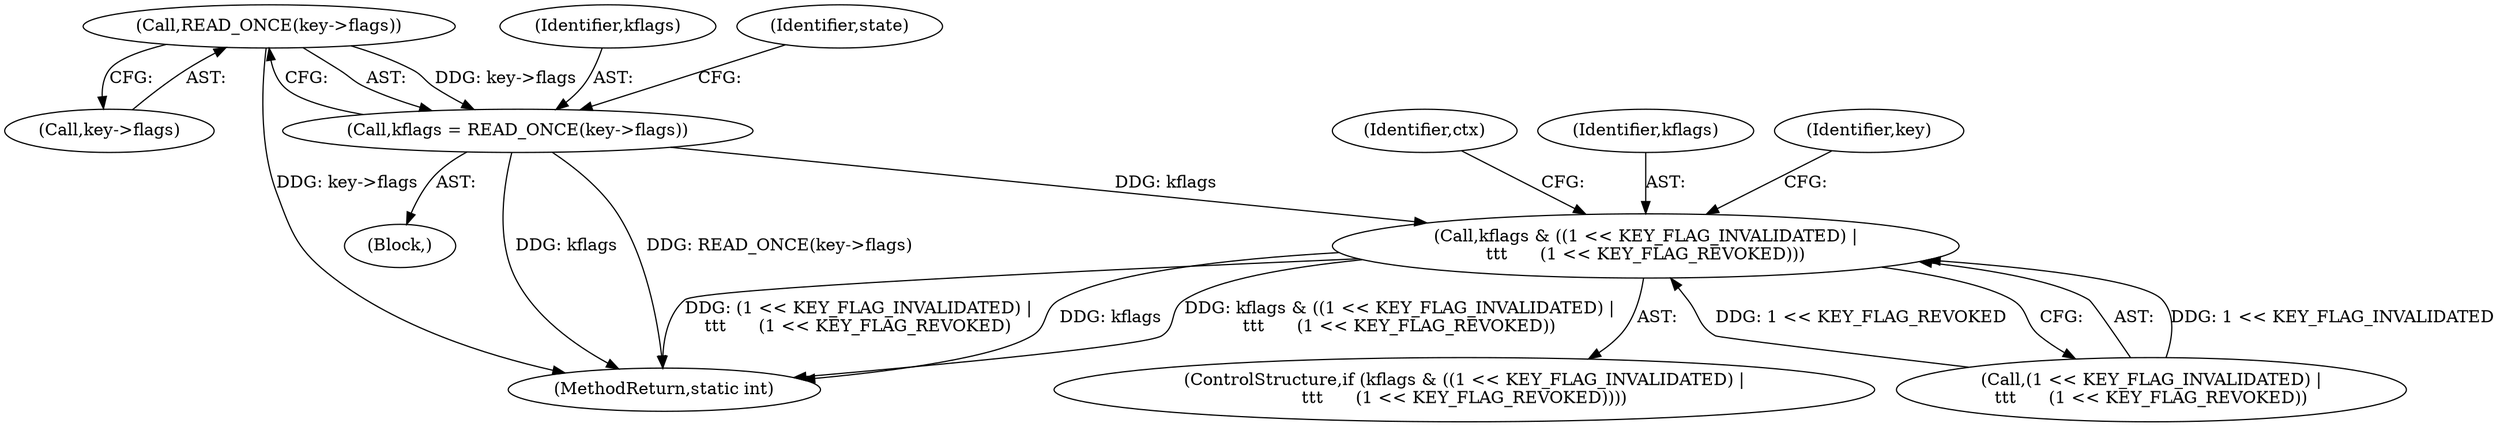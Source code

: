 digraph "0_linux_363b02dab09b3226f3bd1420dad9c72b79a42a76_11@pointer" {
"1000122" [label="(Call,READ_ONCE(key->flags))"];
"1000120" [label="(Call,kflags = READ_ONCE(key->flags))"];
"1000161" [label="(Call,kflags & ((1 << KEY_FLAG_INVALIDATED) |\n\t\t\t      (1 << KEY_FLAG_REVOKED)))"];
"1000173" [label="(Identifier,ctx)"];
"1000162" [label="(Identifier,kflags)"];
"1000123" [label="(Call,key->flags)"];
"1000122" [label="(Call,READ_ONCE(key->flags))"];
"1000163" [label="(Call,(1 << KEY_FLAG_INVALIDATED) |\n\t\t\t      (1 << KEY_FLAG_REVOKED))"];
"1000109" [label="(Block,)"];
"1000121" [label="(Identifier,kflags)"];
"1000187" [label="(Identifier,key)"];
"1000308" [label="(MethodReturn,static int)"];
"1000160" [label="(ControlStructure,if (kflags & ((1 << KEY_FLAG_INVALIDATED) |\n\t\t\t      (1 << KEY_FLAG_REVOKED))))"];
"1000128" [label="(Identifier,state)"];
"1000161" [label="(Call,kflags & ((1 << KEY_FLAG_INVALIDATED) |\n\t\t\t      (1 << KEY_FLAG_REVOKED)))"];
"1000120" [label="(Call,kflags = READ_ONCE(key->flags))"];
"1000122" -> "1000120"  [label="AST: "];
"1000122" -> "1000123"  [label="CFG: "];
"1000123" -> "1000122"  [label="AST: "];
"1000120" -> "1000122"  [label="CFG: "];
"1000122" -> "1000308"  [label="DDG: key->flags"];
"1000122" -> "1000120"  [label="DDG: key->flags"];
"1000120" -> "1000109"  [label="AST: "];
"1000121" -> "1000120"  [label="AST: "];
"1000128" -> "1000120"  [label="CFG: "];
"1000120" -> "1000308"  [label="DDG: kflags"];
"1000120" -> "1000308"  [label="DDG: READ_ONCE(key->flags)"];
"1000120" -> "1000161"  [label="DDG: kflags"];
"1000161" -> "1000160"  [label="AST: "];
"1000161" -> "1000163"  [label="CFG: "];
"1000162" -> "1000161"  [label="AST: "];
"1000163" -> "1000161"  [label="AST: "];
"1000173" -> "1000161"  [label="CFG: "];
"1000187" -> "1000161"  [label="CFG: "];
"1000161" -> "1000308"  [label="DDG: (1 << KEY_FLAG_INVALIDATED) |\n\t\t\t      (1 << KEY_FLAG_REVOKED)"];
"1000161" -> "1000308"  [label="DDG: kflags"];
"1000161" -> "1000308"  [label="DDG: kflags & ((1 << KEY_FLAG_INVALIDATED) |\n\t\t\t      (1 << KEY_FLAG_REVOKED))"];
"1000163" -> "1000161"  [label="DDG: 1 << KEY_FLAG_INVALIDATED"];
"1000163" -> "1000161"  [label="DDG: 1 << KEY_FLAG_REVOKED"];
}
